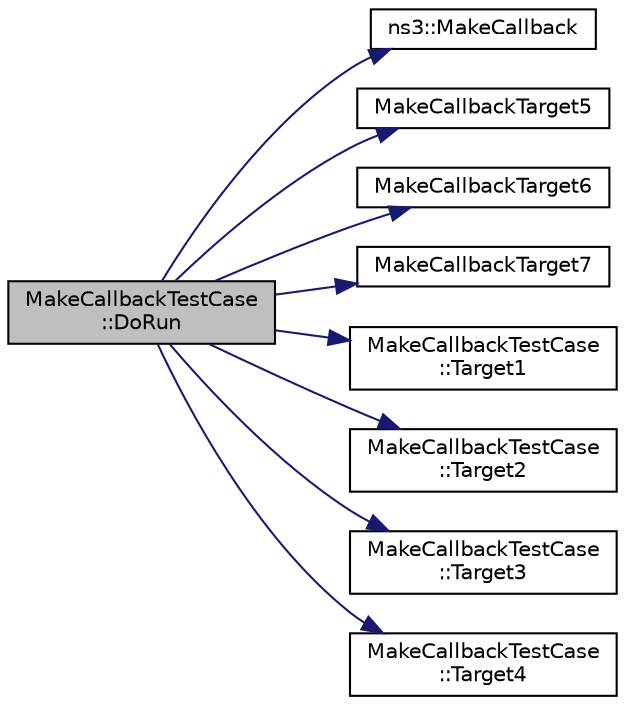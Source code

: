 digraph "MakeCallbackTestCase::DoRun"
{
 // LATEX_PDF_SIZE
  edge [fontname="Helvetica",fontsize="10",labelfontname="Helvetica",labelfontsize="10"];
  node [fontname="Helvetica",fontsize="10",shape=record];
  rankdir="LR";
  Node1 [label="MakeCallbackTestCase\l::DoRun",height=0.2,width=0.4,color="black", fillcolor="grey75", style="filled", fontcolor="black",tooltip="Implementation to actually run this TestCase."];
  Node1 -> Node2 [color="midnightblue",fontsize="10",style="solid",fontname="Helvetica"];
  Node2 [label="ns3::MakeCallback",height=0.2,width=0.4,color="black", fillcolor="white", style="filled",URL="$namespacens3.html#af1dde3c04374147fca0cfe3b0766d664",tooltip="Build Callbacks for class method members which take varying numbers of arguments and potentially retu..."];
  Node1 -> Node3 [color="midnightblue",fontsize="10",style="solid",fontname="Helvetica"];
  Node3 [label="MakeCallbackTarget5",height=0.2,width=0.4,color="black", fillcolor="white", style="filled",URL="$callback-test-suite_8cc.html#ad3e77ec8c845a4e9ae79add079a2c235",tooltip=" "];
  Node1 -> Node4 [color="midnightblue",fontsize="10",style="solid",fontname="Helvetica"];
  Node4 [label="MakeCallbackTarget6",height=0.2,width=0.4,color="black", fillcolor="white", style="filled",URL="$callback-test-suite_8cc.html#aef81fbc5e9509314c3118040beb00ff1",tooltip=" "];
  Node1 -> Node5 [color="midnightblue",fontsize="10",style="solid",fontname="Helvetica"];
  Node5 [label="MakeCallbackTarget7",height=0.2,width=0.4,color="black", fillcolor="white", style="filled",URL="$callback-test-suite_8cc.html#a2b9cdd249f47dced205dfe0eb8396f80",tooltip=" "];
  Node1 -> Node6 [color="midnightblue",fontsize="10",style="solid",fontname="Helvetica"];
  Node6 [label="MakeCallbackTestCase\l::Target1",height=0.2,width=0.4,color="black", fillcolor="white", style="filled",URL="$class_make_callback_test_case.html#aabac2514df85bd85e1dec5c2dbd89ffb",tooltip=" "];
  Node1 -> Node7 [color="midnightblue",fontsize="10",style="solid",fontname="Helvetica"];
  Node7 [label="MakeCallbackTestCase\l::Target2",height=0.2,width=0.4,color="black", fillcolor="white", style="filled",URL="$class_make_callback_test_case.html#a8f3a0d047a67ec7347c7df8760bec8d9",tooltip=" "];
  Node1 -> Node8 [color="midnightblue",fontsize="10",style="solid",fontname="Helvetica"];
  Node8 [label="MakeCallbackTestCase\l::Target3",height=0.2,width=0.4,color="black", fillcolor="white", style="filled",URL="$class_make_callback_test_case.html#af54380b176c6f0c91d4866bad7e8cab1",tooltip=" "];
  Node1 -> Node9 [color="midnightblue",fontsize="10",style="solid",fontname="Helvetica"];
  Node9 [label="MakeCallbackTestCase\l::Target4",height=0.2,width=0.4,color="black", fillcolor="white", style="filled",URL="$class_make_callback_test_case.html#a09bb705d58bb3ec1ea520eb1bbcedda2",tooltip=" "];
}

